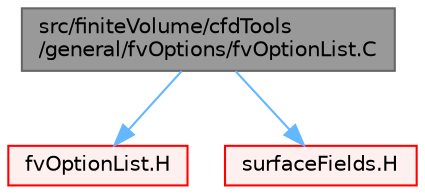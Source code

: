 digraph "src/finiteVolume/cfdTools/general/fvOptions/fvOptionList.C"
{
 // LATEX_PDF_SIZE
  bgcolor="transparent";
  edge [fontname=Helvetica,fontsize=10,labelfontname=Helvetica,labelfontsize=10];
  node [fontname=Helvetica,fontsize=10,shape=box,height=0.2,width=0.4];
  Node1 [id="Node000001",label="src/finiteVolume/cfdTools\l/general/fvOptions/fvOptionList.C",height=0.2,width=0.4,color="gray40", fillcolor="grey60", style="filled", fontcolor="black",tooltip=" "];
  Node1 -> Node2 [id="edge1_Node000001_Node000002",color="steelblue1",style="solid",tooltip=" "];
  Node2 [id="Node000002",label="fvOptionList.H",height=0.2,width=0.4,color="red", fillcolor="#FFF0F0", style="filled",URL="$fvOptionList_8H.html",tooltip=" "];
  Node1 -> Node312 [id="edge2_Node000001_Node000312",color="steelblue1",style="solid",tooltip=" "];
  Node312 [id="Node000312",label="surfaceFields.H",height=0.2,width=0.4,color="red", fillcolor="#FFF0F0", style="filled",URL="$surfaceFields_8H.html",tooltip="Foam::surfaceFields."];
}
